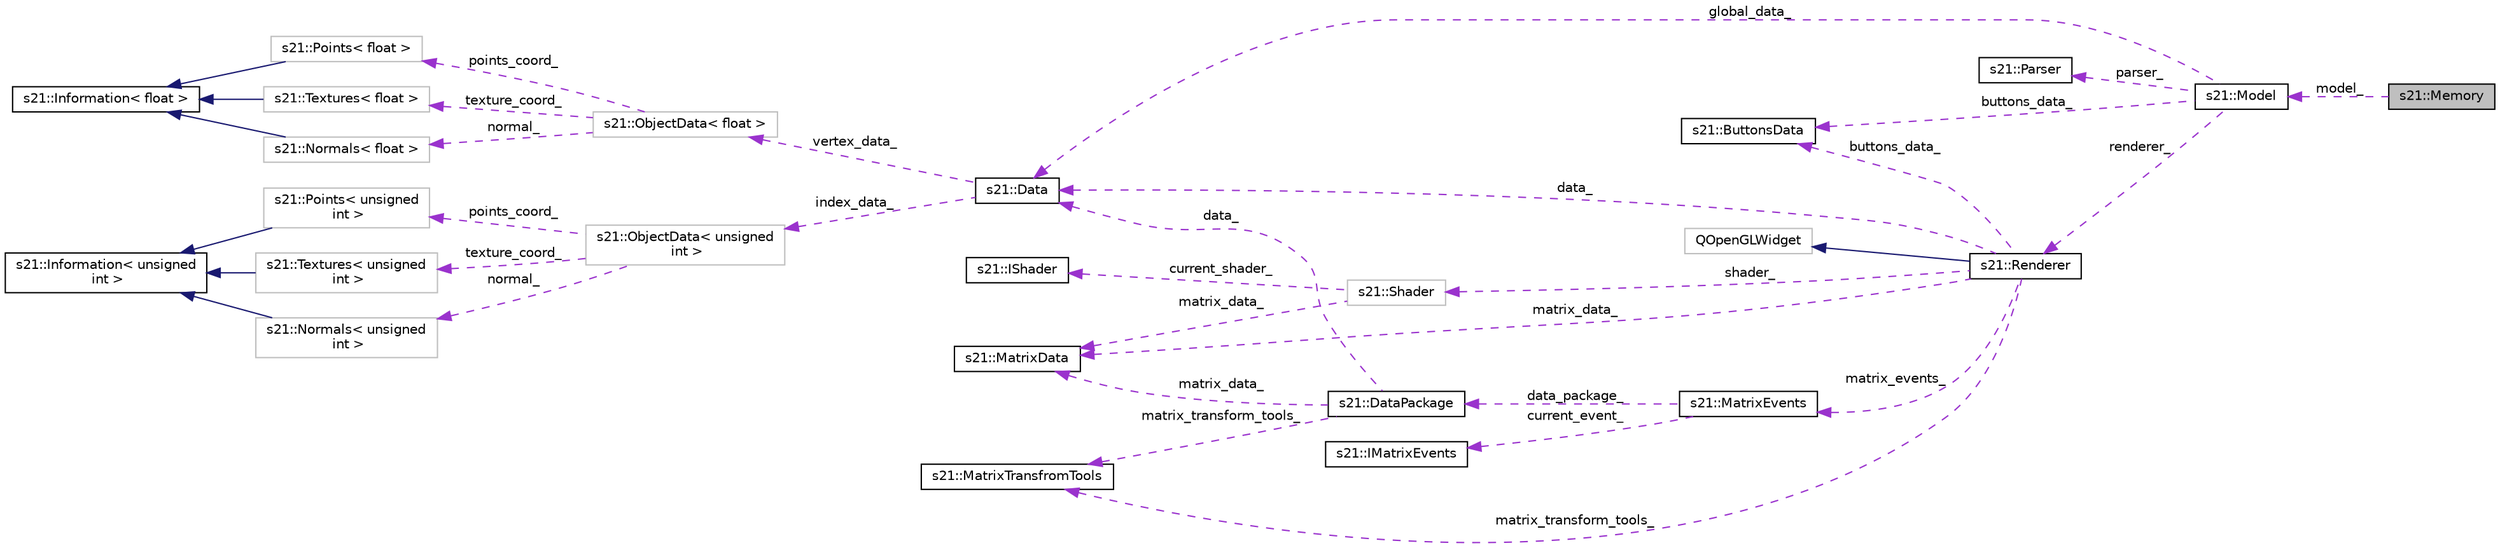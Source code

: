 digraph "s21::Memory"
{
 // LATEX_PDF_SIZE
  edge [fontname="Helvetica",fontsize="10",labelfontname="Helvetica",labelfontsize="10"];
  node [fontname="Helvetica",fontsize="10",shape=record];
  rankdir="LR";
  Node1 [label="s21::Memory",height=0.2,width=0.4,color="black", fillcolor="grey75", style="filled", fontcolor="black",tooltip="A class that acts as a repository for data related to transformations."];
  Node2 -> Node1 [dir="back",color="darkorchid3",fontsize="10",style="dashed",label=" model_" ,fontname="Helvetica"];
  Node2 [label="s21::Model",height=0.2,width=0.4,color="black", fillcolor="white", style="filled",URL="$classs21_1_1Model.html",tooltip="Base class of the model."];
  Node3 -> Node2 [dir="back",color="darkorchid3",fontsize="10",style="dashed",label=" global_data_" ,fontname="Helvetica"];
  Node3 [label="s21::Data",height=0.2,width=0.4,color="black", fillcolor="white", style="filled",URL="$classs21_1_1Data.html",tooltip="The class is a global storage that provides work with all the output of the parser."];
  Node4 -> Node3 [dir="back",color="darkorchid3",fontsize="10",style="dashed",label=" vertex_data_" ,fontname="Helvetica"];
  Node4 [label="s21::ObjectData\< float \>",height=0.2,width=0.4,color="grey75", fillcolor="white", style="filled",URL="$classs21_1_1ObjectData.html",tooltip=" "];
  Node5 -> Node4 [dir="back",color="darkorchid3",fontsize="10",style="dashed",label=" points_coord_" ,fontname="Helvetica"];
  Node5 [label="s21::Points\< float \>",height=0.2,width=0.4,color="grey75", fillcolor="white", style="filled",URL="$classs21_1_1Points.html",tooltip=" "];
  Node6 -> Node5 [dir="back",color="midnightblue",fontsize="10",style="solid",fontname="Helvetica"];
  Node6 [label="s21::Information\< float \>",height=0.2,width=0.4,color="black", fillcolor="white", style="filled",URL="$classs21_1_1Information.html",tooltip=" "];
  Node7 -> Node4 [dir="back",color="darkorchid3",fontsize="10",style="dashed",label=" texture_coord_" ,fontname="Helvetica"];
  Node7 [label="s21::Textures\< float \>",height=0.2,width=0.4,color="grey75", fillcolor="white", style="filled",URL="$classs21_1_1Textures.html",tooltip=" "];
  Node6 -> Node7 [dir="back",color="midnightblue",fontsize="10",style="solid",fontname="Helvetica"];
  Node8 -> Node4 [dir="back",color="darkorchid3",fontsize="10",style="dashed",label=" normal_" ,fontname="Helvetica"];
  Node8 [label="s21::Normals\< float \>",height=0.2,width=0.4,color="grey75", fillcolor="white", style="filled",URL="$classs21_1_1Normals.html",tooltip=" "];
  Node6 -> Node8 [dir="back",color="midnightblue",fontsize="10",style="solid",fontname="Helvetica"];
  Node9 -> Node3 [dir="back",color="darkorchid3",fontsize="10",style="dashed",label=" index_data_" ,fontname="Helvetica"];
  Node9 [label="s21::ObjectData\< unsigned\l int \>",height=0.2,width=0.4,color="grey75", fillcolor="white", style="filled",URL="$classs21_1_1ObjectData.html",tooltip=" "];
  Node10 -> Node9 [dir="back",color="darkorchid3",fontsize="10",style="dashed",label=" points_coord_" ,fontname="Helvetica"];
  Node10 [label="s21::Points\< unsigned\l int \>",height=0.2,width=0.4,color="grey75", fillcolor="white", style="filled",URL="$classs21_1_1Points.html",tooltip=" "];
  Node11 -> Node10 [dir="back",color="midnightblue",fontsize="10",style="solid",fontname="Helvetica"];
  Node11 [label="s21::Information\< unsigned\l int \>",height=0.2,width=0.4,color="black", fillcolor="white", style="filled",URL="$classs21_1_1Information.html",tooltip=" "];
  Node12 -> Node9 [dir="back",color="darkorchid3",fontsize="10",style="dashed",label=" texture_coord_" ,fontname="Helvetica"];
  Node12 [label="s21::Textures\< unsigned\l int \>",height=0.2,width=0.4,color="grey75", fillcolor="white", style="filled",URL="$classs21_1_1Textures.html",tooltip=" "];
  Node11 -> Node12 [dir="back",color="midnightblue",fontsize="10",style="solid",fontname="Helvetica"];
  Node13 -> Node9 [dir="back",color="darkorchid3",fontsize="10",style="dashed",label=" normal_" ,fontname="Helvetica"];
  Node13 [label="s21::Normals\< unsigned\l int \>",height=0.2,width=0.4,color="grey75", fillcolor="white", style="filled",URL="$classs21_1_1Normals.html",tooltip=" "];
  Node11 -> Node13 [dir="back",color="midnightblue",fontsize="10",style="solid",fontname="Helvetica"];
  Node14 -> Node2 [dir="back",color="darkorchid3",fontsize="10",style="dashed",label=" parser_" ,fontname="Helvetica"];
  Node14 [label="s21::Parser",height=0.2,width=0.4,color="black", fillcolor="white", style="filled",URL="$classs21_1_1Parser.html",tooltip="The class responsible for parsing the file."];
  Node15 -> Node2 [dir="back",color="darkorchid3",fontsize="10",style="dashed",label=" renderer_" ,fontname="Helvetica"];
  Node15 [label="s21::Renderer",height=0.2,width=0.4,color="black", fillcolor="white", style="filled",URL="$classs21_1_1Renderer.html",tooltip="The class responsible for working with rendering."];
  Node16 -> Node15 [dir="back",color="midnightblue",fontsize="10",style="solid",fontname="Helvetica"];
  Node16 [label="QOpenGLWidget",height=0.2,width=0.4,color="grey75", fillcolor="white", style="filled",tooltip=" "];
  Node3 -> Node15 [dir="back",color="darkorchid3",fontsize="10",style="dashed",label=" data_" ,fontname="Helvetica"];
  Node17 -> Node15 [dir="back",color="darkorchid3",fontsize="10",style="dashed",label=" buttons_data_" ,fontname="Helvetica"];
  Node17 [label="s21::ButtonsData",height=0.2,width=0.4,color="black", fillcolor="white", style="filled",URL="$structs21_1_1ButtonsData.html",tooltip="Stores transformation data received from the user interface."];
  Node18 -> Node15 [dir="back",color="darkorchid3",fontsize="10",style="dashed",label=" matrix_transform_tools_" ,fontname="Helvetica"];
  Node18 [label="s21::MatrixTransfromTools",height=0.2,width=0.4,color="black", fillcolor="white", style="filled",URL="$structs21_1_1MatrixTransfromTools.html",tooltip="Stores matrix transformation data."];
  Node19 -> Node15 [dir="back",color="darkorchid3",fontsize="10",style="dashed",label=" matrix_data_" ,fontname="Helvetica"];
  Node19 [label="s21::MatrixData",height=0.2,width=0.4,color="black", fillcolor="white", style="filled",URL="$structs21_1_1MatrixData.html",tooltip="Stores matrix data."];
  Node20 -> Node15 [dir="back",color="darkorchid3",fontsize="10",style="dashed",label=" shader_" ,fontname="Helvetica"];
  Node20 [label="s21::Shader",height=0.2,width=0.4,color="grey75", fillcolor="white", style="filled",URL="$classs21_1_1Shader.html",tooltip=" "];
  Node21 -> Node20 [dir="back",color="darkorchid3",fontsize="10",style="dashed",label=" current_shader_" ,fontname="Helvetica"];
  Node21 [label="s21::IShader",height=0.2,width=0.4,color="black", fillcolor="white", style="filled",URL="$classs21_1_1IShader.html",tooltip="An interface that implements the Shader class."];
  Node19 -> Node20 [dir="back",color="darkorchid3",fontsize="10",style="dashed",label=" matrix_data_" ,fontname="Helvetica"];
  Node22 -> Node15 [dir="back",color="darkorchid3",fontsize="10",style="dashed",label=" matrix_events_" ,fontname="Helvetica"];
  Node22 [label="s21::MatrixEvents",height=0.2,width=0.4,color="black", fillcolor="white", style="filled",URL="$classs21_1_1MatrixEvents.html",tooltip="A class that processes mouse input."];
  Node23 -> Node22 [dir="back",color="darkorchid3",fontsize="10",style="dashed",label=" data_package_" ,fontname="Helvetica"];
  Node23 [label="s21::DataPackage",height=0.2,width=0.4,color="black", fillcolor="white", style="filled",URL="$structs21_1_1DataPackage.html",tooltip="In order not to violate the structure of the pattern, it was decided to transmit some data as a whole..."];
  Node3 -> Node23 [dir="back",color="darkorchid3",fontsize="10",style="dashed",label=" data_" ,fontname="Helvetica"];
  Node19 -> Node23 [dir="back",color="darkorchid3",fontsize="10",style="dashed",label=" matrix_data_" ,fontname="Helvetica"];
  Node18 -> Node23 [dir="back",color="darkorchid3",fontsize="10",style="dashed",label=" matrix_transform_tools_" ,fontname="Helvetica"];
  Node24 -> Node22 [dir="back",color="darkorchid3",fontsize="10",style="dashed",label=" current_event_" ,fontname="Helvetica"];
  Node24 [label="s21::IMatrixEvents",height=0.2,width=0.4,color="black", fillcolor="white", style="filled",URL="$classs21_1_1IMatrixEvents.html",tooltip="A class that processes mouse signals."];
  Node17 -> Node2 [dir="back",color="darkorchid3",fontsize="10",style="dashed",label=" buttons_data_" ,fontname="Helvetica"];
}
